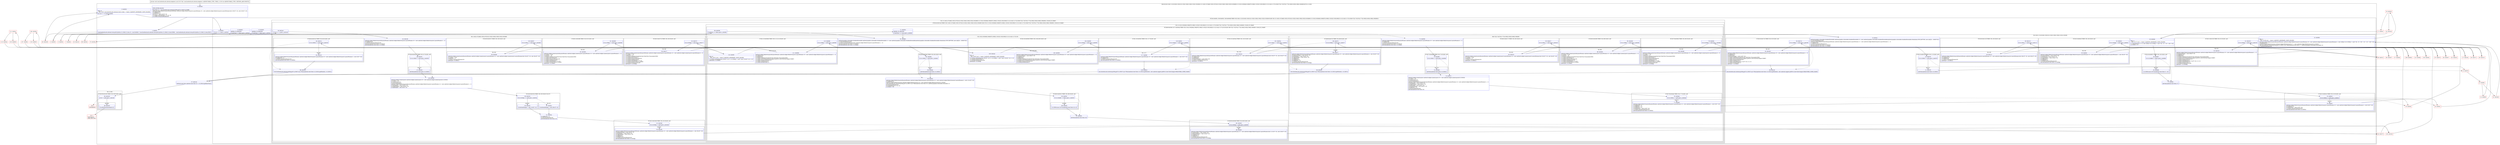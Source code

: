 digraph "CFG forcom.facebook.ads.internal.adapters.l.a(I)V" {
subgraph cluster_Region_817082375 {
label = "R(6:0|1|3|(12:9|(1:11)|15|18|(1:20)|21|(1:23)|(1:26)|(1:29)|(1:32)|(1:35)|36)(1:(11:45|(1:47)|48|(1:50)(1:67)|51|(1:53)|(1:56)|(1:59)|(1:62)|(1:65)|66)(1:(11:91|(1:93)|94|(1:96)|97|(1:99)|(1:102)|(2:105|108)|(2:111|114)|(1:117)|118)(9:72|(1:74)|75|(1:77)|(1:80)|(1:83)|(1:86)|(1:89)|90)))|37|(1:(1:39)))";
node [shape=record,color=blue];
Node_0 [shape=record,label="{0\:\ 0x0000|MTH_ENTER_BLOCK\l|float float r3 = com.facebook.ads.internal.p026q.p027a.C0927x.f1396b\landroid.widget.RelativeLayout$LayoutParams android.widget.RelativeLayout.LayoutParams r0 = new android.widget.RelativeLayout.LayoutParams((int) (56.0f * r3), (int) (56.0f * r3))\lr0.addRule(10)\lr0.addRule(11)\lint int r4 = (int) (16.0f * r3)\lr12.f566x.setPadding(r4, r4, r4, r4)\lr12.f566x.setLayoutParams(r0)\l}"];
Node_1 [shape=record,label="{1\:\ 0x0031|com.facebook.ads.internal.view.p041f.p044c.C1136d.C1144a r0 = mo10440h() ? com.facebook.ads.internal.view.p041f.p044c.C1136d.C1144a.f2089c : com.facebook.ads.internal.view.p041f.p044c.C1136d.C1144a.f2087a\l}"];
Node_3 [shape=record,label="{3\:\ 0x0035|PHI: r0 \l  PHI: (r0v3 com.facebook.ads.internal.view.f.c.d$a) =  binds: [] A[DONT_GENERATE, DONT_INLINE]\l|int int r1 = r12.f501b.getId()\l}"];
subgraph cluster_IfRegion_1654155801 {
label = "IF [B:4:0x003c, B:6:0x0042, B:8:0x0048] THEN: R(12:9|(1:11)|15|18|(1:20)|21|(1:23)|(1:26)|(1:29)|(1:32)|(1:35)|36) ELSE: R(1:(11:45|(1:47)|48|(1:50)(1:67)|51|(1:53)|(1:56)|(1:59)|(1:62)|(1:65)|66)(1:(11:91|(1:93)|94|(1:96)|97|(1:99)|(1:102)|(2:105|108)|(2:111|114)|(1:117)|118)(9:72|(1:74)|75|(1:77)|(1:80)|(1:83)|(1:86)|(1:89)|90)))";
node [shape=record,color=blue];
Node_4 [shape=record,label="{4\:\ 0x003c|if (r13 == 1) goto L_0x003e\l}"];
Node_6 [shape=record,label="{6\:\ 0x0042|ADDED_TO_REGION\l|if (m623m() != false) goto L_0x004a\l}"];
Node_8 [shape=record,label="{8\:\ 0x0048|ADDED_TO_REGION\l|if (m624n() != false) goto L_0x004a\l}"];
subgraph cluster_Region_778989608 {
label = "R(12:9|(1:11)|15|18|(1:20)|21|(1:23)|(1:26)|(1:29)|(1:32)|(1:35)|36)";
node [shape=record,color=blue];
Node_9 [shape=record,label="{9\:\ 0x004a|android.graphics.drawable.GradientDrawable android.graphics.drawable.GradientDrawable r5 = new android.graphics.drawable.GradientDrawable(android.graphics.drawable.GradientDrawable.Orientation.TOP_BOTTOM, new int[]\{0, \-15658735\})\lr5.setCornerRadius(0.0f)\landroid.widget.RelativeLayout$LayoutParams android.widget.RelativeLayout.LayoutParams r1 = new android.widget.RelativeLayout.LayoutParams(\-1, \-2)\lr1.addRule(10)\lr12.f501b.setLayoutParams(r1)\lm619a((android.view.View) r12.f501b)\lm619a((android.view.View) r12.f566x)\l}"];
subgraph cluster_IfRegion_34640592 {
label = "IF [B:10:0x0076] THEN: R(1:11) ELSE: null";
node [shape=record,color=blue];
Node_10 [shape=record,label="{10\:\ 0x0076|if (r12.f562t != null) goto L_0x0078\l}"];
subgraph cluster_Region_1709656847 {
label = "R(1:11)";
node [shape=record,color=blue];
Node_11 [shape=record,label="{11\:\ 0x0078|m619a((android.view.View) r12.f562t)\l}"];
}
}
Node_15 [shape=record,label="{15\:\ 0x0085|PHI: r1 \l  PHI: (r1v63 int) =  binds: [] A[DONT_GENERATE, DONT_INLINE]\l|android.widget.RelativeLayout$LayoutParams android.widget.RelativeLayout.LayoutParams r6 = new android.widget.RelativeLayout.LayoutParams(\-1, (int) (((float) ((r12.f558p != null ? 64 : 0) + 60 + 16 + 16 + 16)) * r3))\lr6.addRule(12)\landroid.widget.RelativeLayout android.widget.RelativeLayout r7 = new android.widget.RelativeLayout(r12.f503d)\lcom.facebook.ads.internal.p026q.p027a.C0927x.m1766a((android.view.View) r7, (android.graphics.drawable.Drawable) r5)\lr7.setLayoutParams(r6)\l}"];
Node_18 [shape=record,label="{18\:\ 0x00a9|PHI: r1 \l  PHI: (r1v74 int) =  binds: [] A[DONT_GENERATE, DONT_INLINE]\l|r7.setPadding(r4, 0, r4, (int) (((float) ((r12.f558p != null ? 64 : 0) + 16 + 16)) * r3))\lr12.f564v = r7\l}"];
subgraph cluster_IfRegion_946474534 {
label = "IF [B:19:0x00b7] THEN: R(1:20) ELSE: null";
node [shape=record,color=blue];
Node_19 [shape=record,label="{19\:\ 0x00b7|if (r12.f548B == false) goto L_0x00b9\l}"];
subgraph cluster_Region_917244316 {
label = "R(1:20)";
node [shape=record,color=blue];
Node_20 [shape=record,label="{20\:\ 0x00b9|r12.f565w.mo11337a((android.view.View) r7, r0)\l}"];
}
}
Node_21 [shape=record,label="{21\:\ 0x00be|m619a((android.view.View) r7)\l}"];
subgraph cluster_IfRegion_428041104 {
label = "IF [B:22:0x00c3] THEN: R(1:23) ELSE: null";
node [shape=record,color=blue];
Node_22 [shape=record,label="{22\:\ 0x00c3|if (r12.f563u != null) goto L_0x00c5\l}"];
subgraph cluster_Region_1455166020 {
label = "R(1:23)";
node [shape=record,color=blue];
Node_23 [shape=record,label="{23\:\ 0x00c5|android.widget.RelativeLayout$LayoutParams android.widget.RelativeLayout.LayoutParams r0 = new android.widget.RelativeLayout.LayoutParams(\-1, (int) (6.0f * r3))\lr0.addRule(12)\lr0.topMargin = (int) (\-6.0f * r3)\lr12.f563u.setLayoutParams(r0)\lm619a((android.view.View) r12.f563u)\l}"];
}
}
subgraph cluster_IfRegion_520352866 {
label = "IF [B:25:0x00e3] THEN: R(1:26) ELSE: null";
node [shape=record,color=blue];
Node_25 [shape=record,label="{25\:\ 0x00e3|if (r12.f558p != null) goto L_0x00e5\l}"];
subgraph cluster_Region_1129925265 {
label = "R(1:26)";
node [shape=record,color=blue];
Node_26 [shape=record,label="{26\:\ 0x00e5|android.widget.RelativeLayout$LayoutParams android.widget.RelativeLayout.LayoutParams r0 = new android.widget.RelativeLayout.LayoutParams(\-1, (int) (64.0f * r3))\lr0.bottomMargin = (int) (16.0f * r3)\lr0.leftMargin = (int) (16.0f * r3)\lr0.rightMargin = (int) (16.0f * r3)\lr0.addRule(1)\lr0.addRule(12)\lr12.f558p.setLayoutParams(r0)\lm619a((android.view.View) r12.f558p)\l}"];
}
}
subgraph cluster_IfRegion_1088650174 {
label = "IF [B:28:0x0110] THEN: R(1:29) ELSE: null";
node [shape=record,color=blue];
Node_28 [shape=record,label="{28\:\ 0x0110|if (r12.f561s != null) goto L_0x0112\l}"];
subgraph cluster_Region_1850206581 {
label = "R(1:29)";
node [shape=record,color=blue];
Node_29 [shape=record,label="{29\:\ 0x0112|android.widget.RelativeLayout$LayoutParams android.widget.RelativeLayout.LayoutParams r0 = new android.widget.RelativeLayout.LayoutParams((int) (60.0f * r3), (int) (60.0f * r3))\lr0.addRule(12)\lr0.addRule(9)\lr12.f561s.setLayoutParams(r0)\lm620a(r7, r12.f561s)\l}"];
}
}
subgraph cluster_IfRegion_680548026 {
label = "IF [B:31:0x0133] THEN: R(1:32) ELSE: null";
node [shape=record,color=blue];
Node_31 [shape=record,label="{31\:\ 0x0133|if (r12.f559q != null) goto L_0x0135\l}"];
subgraph cluster_Region_863316901 {
label = "R(1:32)";
node [shape=record,color=blue];
Node_32 [shape=record,label="{32\:\ 0x0135|android.widget.RelativeLayout$LayoutParams android.widget.RelativeLayout.LayoutParams r0 = new android.widget.RelativeLayout.LayoutParams(\-1, \-2)\lr0.bottomMargin = (int) (36.0f * r3)\lr0.addRule(12)\lr0.addRule(9)\lr12.f559q.setEllipsize(android.text.TextUtils.TruncateAt.END)\lr12.f559q.setGravity(android.support.p000v4.view.GravityCompat.START)\lr12.f559q.setLayoutParams(r0)\lr12.f559q.setMaxLines(1)\lr12.f559q.setPadding((int) (72.0f * r3), 0, 0, 0)\lr12.f559q.setTextColor(\-1)\lr12.f559q.setTextSize(18.0f)\lm620a(r7, r12.f559q)\l}"];
}
}
subgraph cluster_IfRegion_705507291 {
label = "IF [B:34:0x017e] THEN: R(1:35) ELSE: null";
node [shape=record,color=blue];
Node_34 [shape=record,label="{34\:\ 0x017e|if (r12.f560r != null) goto L_0x0180\l}"];
subgraph cluster_Region_91042237 {
label = "R(1:35)";
node [shape=record,color=blue];
Node_35 [shape=record,label="{35\:\ 0x0180|android.widget.RelativeLayout$LayoutParams android.widget.RelativeLayout.LayoutParams r0 = new android.widget.RelativeLayout.LayoutParams(\-1, \-2)\lr0.addRule(12)\lr0.addRule(9)\lr0.bottomMargin = (int) (4.0f * r3)\lr12.f560r.setEllipsize(android.text.TextUtils.TruncateAt.END)\lr12.f560r.setGravity(android.support.p000v4.view.GravityCompat.START)\lr12.f560r.setLayoutParams(r0)\lr12.f560r.setMaxLines(1)\lr12.f560r.setPadding((int) (72.0f * r3), 0, 0, 0)\lr12.f560r.setTextColor(\-1)\lm620a(r7, r12.f560r)\l}"];
}
}
Node_36 [shape=record,label="{36\:\ 0x01c0|com.facebook.ads.internal.p026q.p027a.C0927x.m1765a((android.view.View) r12.f501b.getParent(), (int) android.support.p000v4.view.ViewCompat.MEASURED_STATE_MASK)\l}"];
}
subgraph cluster_Region_716008988 {
label = "R(1:(11:45|(1:47)|48|(1:50)(1:67)|51|(1:53)|(1:56)|(1:59)|(1:62)|(1:65)|66)(1:(11:91|(1:93)|94|(1:96)|97|(1:99)|(1:102)|(2:105|108)|(2:111|114)|(1:117)|118)(9:72|(1:74)|75|(1:77)|(1:80)|(1:83)|(1:86)|(1:89)|90))) | ELSE_IF_CHAIN\l";
node [shape=record,color=blue];
subgraph cluster_IfRegion_1908989564 {
label = "IF [B:44:0x01e4] THEN: R(11:45|(1:47)|48|(1:50)(1:67)|51|(1:53)|(1:56)|(1:59)|(1:62)|(1:65)|66) ELSE: R(1:(11:91|(1:93)|94|(1:96)|97|(1:99)|(1:102)|(2:105|108)|(2:111|114)|(1:117)|118)(9:72|(1:74)|75|(1:77)|(1:80)|(1:83)|(1:86)|(1:89)|90)) | ELSE_IF_CHAIN\l";
node [shape=record,color=blue];
Node_44 [shape=record,label="{44\:\ 0x01e4|if (r13 == 1) goto L_0x01e6\l}"];
subgraph cluster_Region_208272963 {
label = "R(11:45|(1:47)|48|(1:50)(1:67)|51|(1:53)|(1:56)|(1:59)|(1:62)|(1:65)|66)";
node [shape=record,color=blue];
Node_45 [shape=record,label="{45\:\ 0x01e6|android.widget.RelativeLayout$LayoutParams android.widget.RelativeLayout.LayoutParams r0 = new android.widget.RelativeLayout.LayoutParams(\-1, \-2)\lr0.addRule(10)\lr12.f501b.setLayoutParams(r0)\lm619a((android.view.View) r12.f501b)\lm619a((android.view.View) r12.f566x)\l}"];
subgraph cluster_IfRegion_1531409273 {
label = "IF [B:46:0x0201] THEN: R(1:47) ELSE: null";
node [shape=record,color=blue];
Node_46 [shape=record,label="{46\:\ 0x0201|if (r12.f562t != null) goto L_0x0203\l}"];
subgraph cluster_Region_410512445 {
label = "R(1:47)";
node [shape=record,color=blue];
Node_47 [shape=record,label="{47\:\ 0x0203|m619a((android.view.View) r12.f562t)\l}"];
}
}
Node_48 [shape=record,label="{48\:\ 0x0208|android.widget.LinearLayout android.widget.LinearLayout r0 = new android.widget.LinearLayout(r12.f503d)\lr12.f564v = r0\lr0.setGravity(112)\lr0.setOrientation(1)\landroid.widget.RelativeLayout$LayoutParams android.widget.RelativeLayout.LayoutParams r4 = new android.widget.RelativeLayout.LayoutParams(\-1, \-1)\lr4.leftMargin = (int) (33.0f * r3)\lr4.rightMargin = (int) (33.0f * r3)\lr4.topMargin = (int) (8.0f * r3)\l}"];
subgraph cluster_IfRegion_1508617377 {
label = "IF [B:49:0x0233] THEN: R(1:50) ELSE: R(1:67)";
node [shape=record,color=blue];
Node_49 [shape=record,label="{49\:\ 0x0233|if (r12.f558p == null) goto L_0x0235\l}"];
subgraph cluster_Region_1572123386 {
label = "R(1:50)";
node [shape=record,color=blue];
Node_50 [shape=record,label="{50\:\ 0x0235|r4.bottomMargin = (int) (16.0f * r3)\l}"];
}
subgraph cluster_Region_1191609066 {
label = "R(1:67)";
node [shape=record,color=blue];
Node_67 [shape=record,label="{67\:\ 0x033c|r4.bottomMargin = (int) (80.0f * r3)\l}"];
}
}
Node_51 [shape=record,label="{51\:\ 0x023a|r4.addRule(3, r1)\lr0.setLayoutParams(r4)\lm619a((android.view.View) r0)\l}"];
subgraph cluster_IfRegion_1860678366 {
label = "IF [B:52:0x0246] THEN: R(1:53) ELSE: null";
node [shape=record,color=blue];
Node_52 [shape=record,label="{52\:\ 0x0246|if (r12.f558p != null) goto L_0x0248\l}"];
subgraph cluster_Region_730510190 {
label = "R(1:53)";
node [shape=record,color=blue];
Node_53 [shape=record,label="{53\:\ 0x0248|android.widget.RelativeLayout$LayoutParams android.widget.RelativeLayout.LayoutParams r4 = new android.widget.RelativeLayout.LayoutParams(\-1, (int) (64.0f * r3))\lr4.bottomMargin = (int) (16.0f * r3)\lr4.leftMargin = (int) (33.0f * r3)\lr4.rightMargin = (int) (33.0f * r3)\lr4.addRule(1)\lr4.addRule(12)\lr12.f558p.setLayoutParams(r4)\lm619a((android.view.View) r12.f558p)\l}"];
}
}
subgraph cluster_IfRegion_249284800 {
label = "IF [B:55:0x0275] THEN: R(1:56) ELSE: null";
node [shape=record,color=blue];
Node_55 [shape=record,label="{55\:\ 0x0275|if (r12.f559q != null) goto L_0x0277\l}"];
subgraph cluster_Region_1834058781 {
label = "R(1:56)";
node [shape=record,color=blue];
Node_56 [shape=record,label="{56\:\ 0x0277|android.widget.LinearLayout$LayoutParams android.widget.LinearLayout.LayoutParams r4 = new android.widget.LinearLayout.LayoutParams(\-2, \-2)\lr4.weight = 2.0f\lr4.gravity = 17\lr12.f559q.setEllipsize(android.text.TextUtils.TruncateAt.END)\lr12.f559q.setGravity(17)\lr12.f559q.setLayoutParams(r4)\lr12.f559q.setMaxLines(2)\lr12.f559q.setPadding(0, 0, 0, 0)\lr12.f559q.setTextColor(r12.f568z)\lr12.f559q.setTextSize(24.0f)\lm620a(r0, r12.f559q)\l}"];
}
}
subgraph cluster_IfRegion_703257378 {
label = "IF [B:58:0x02b7] THEN: R(1:59) ELSE: null";
node [shape=record,color=blue];
Node_58 [shape=record,label="{58\:\ 0x02b7|if (r12.f561s != null) goto L_0x02b9\l}"];
subgraph cluster_Region_1750256570 {
label = "R(1:59)";
node [shape=record,color=blue];
Node_59 [shape=record,label="{59\:\ 0x02b9|android.widget.LinearLayout$LayoutParams android.widget.LinearLayout.LayoutParams r4 = new android.widget.LinearLayout.LayoutParams((int) (64.0f * r3), (int) (64.0f * r3))\lr4.weight = 0.0f\lr4.gravity = 17\lr12.f561s.setLayoutParams(r4)\lm620a(r0, r12.f561s)\l}"];
}
}
subgraph cluster_IfRegion_769717274 {
label = "IF [B:61:0x02d9] THEN: R(1:62) ELSE: null";
node [shape=record,color=blue];
Node_61 [shape=record,label="{61\:\ 0x02d9|if (r12.f560r != null) goto L_0x02db\l}"];
subgraph cluster_Region_1583742800 {
label = "R(1:62)";
node [shape=record,color=blue];
Node_62 [shape=record,label="{62\:\ 0x02db|android.widget.LinearLayout$LayoutParams android.widget.LinearLayout.LayoutParams r4 = new android.widget.LinearLayout.LayoutParams(\-1, \-2)\lr4.weight = 2.0f\lr4.gravity = 16\lr12.f560r.setEllipsize(android.text.TextUtils.TruncateAt.END)\lr12.f560r.setGravity(16)\lr12.f560r.setLayoutParams(r4)\lr12.f560r.setMaxLines(2)\lr12.f560r.setPadding(0, 0, 0, 0)\lr12.f560r.setTextColor(r12.f568z)\lm620a(r0, r12.f560r)\l}"];
}
}
subgraph cluster_IfRegion_2118308410 {
label = "IF [B:64:0x0314] THEN: R(1:65) ELSE: null";
node [shape=record,color=blue];
Node_64 [shape=record,label="{64\:\ 0x0314|if (r12.f563u != null) goto L_0x0316\l}"];
subgraph cluster_Region_269059880 {
label = "R(1:65)";
node [shape=record,color=blue];
Node_65 [shape=record,label="{65\:\ 0x0316|android.widget.RelativeLayout$LayoutParams android.widget.RelativeLayout.LayoutParams r0 = new android.widget.RelativeLayout.LayoutParams(\-1, (int) (6.0f * r3))\lr0.addRule(3, r1)\lr12.f563u.setLayoutParams(r0)\lm619a((android.view.View) r12.f563u)\l}"];
}
}
Node_66 [shape=record,label="{66\:\ 0x032d|com.facebook.ads.internal.p026q.p027a.C0927x.m1765a((android.view.View) r12.f501b.getParent(), r12.f567y)\l}"];
}
subgraph cluster_Region_772770042 {
label = "R(1:(11:91|(1:93)|94|(1:96)|97|(1:99)|(1:102)|(2:105|108)|(2:111|114)|(1:117)|118)(9:72|(1:74)|75|(1:77)|(1:80)|(1:83)|(1:86)|(1:89)|90)) | ELSE_IF_CHAIN\l";
node [shape=record,color=blue];
subgraph cluster_IfRegion_1363371474 {
label = "IF [B:69:0x0348, B:71:0x034e] THEN: R(11:91|(1:93)|94|(1:96)|97|(1:99)|(1:102)|(2:105|108)|(2:111|114)|(1:117)|118) ELSE: R(9:72|(1:74)|75|(1:77)|(1:80)|(1:83)|(1:86)|(1:89)|90) | ELSE_IF_CHAIN\l";
node [shape=record,color=blue];
Node_69 [shape=record,label="{69\:\ 0x0348|if (m625o() == false) goto L_0x04b3\l}"];
Node_71 [shape=record,label="{71\:\ 0x034e|ADDED_TO_REGION\l|if (m624n() == true) goto L_0x04b3\l}"];
subgraph cluster_Region_1667974673 {
label = "R(11:91|(1:93)|94|(1:96)|97|(1:99)|(1:102)|(2:105|108)|(2:111|114)|(1:117)|118)";
node [shape=record,color=blue];
Node_91 [shape=record,label="{91\:\ 0x04b3|android.graphics.drawable.GradientDrawable android.graphics.drawable.GradientDrawable r1 = new android.graphics.drawable.GradientDrawable(android.graphics.drawable.GradientDrawable.Orientation.TOP_BOTTOM, new int[]\{0, \-15658735\})\lr1.setCornerRadius(0.0f)\lr12.f501b.setLayoutParams(new android.widget.RelativeLayout.LayoutParams(\-1, \-1))\lm619a((android.view.View) r12.f501b)\lm619a((android.view.View) r12.f566x)\l}"];
subgraph cluster_IfRegion_2074680260 {
label = "IF [B:92:0x04da] THEN: R(1:93) ELSE: null";
node [shape=record,color=blue];
Node_92 [shape=record,label="{92\:\ 0x04da|if (r12.f562t != null) goto L_0x04dc\l}"];
subgraph cluster_Region_319997321 {
label = "R(1:93)";
node [shape=record,color=blue];
Node_93 [shape=record,label="{93\:\ 0x04dc|m619a((android.view.View) r12.f562t)\l}"];
}
}
Node_94 [shape=record,label="{94\:\ 0x04e1|android.widget.RelativeLayout$LayoutParams android.widget.RelativeLayout.LayoutParams r5 = new android.widget.RelativeLayout.LayoutParams(\-1, (int) (124.0f * r3))\lr5.addRule(12)\landroid.widget.RelativeLayout android.widget.RelativeLayout r6 = new android.widget.RelativeLayout(r12.f503d)\lcom.facebook.ads.internal.p026q.p027a.C0927x.m1766a((android.view.View) r6, (android.graphics.drawable.Drawable) r1)\lr6.setLayoutParams(r5)\lr6.setPadding(r4, 0, r4, r4)\lr12.f564v = r6\l}"];
subgraph cluster_IfRegion_1099487049 {
label = "IF [B:95:0x0501] THEN: R(1:96) ELSE: null";
node [shape=record,color=blue];
Node_95 [shape=record,label="{95\:\ 0x0501|if (r12.f548B == false) goto L_0x0503\l}"];
subgraph cluster_Region_1770738054 {
label = "R(1:96)";
node [shape=record,color=blue];
Node_96 [shape=record,label="{96\:\ 0x0503|r12.f565w.mo11337a((android.view.View) r6, r0)\l}"];
}
}
Node_97 [shape=record,label="{97\:\ 0x0508|m619a((android.view.View) r6)\l}"];
subgraph cluster_IfRegion_187651935 {
label = "IF [B:98:0x050d] THEN: R(1:99) ELSE: null";
node [shape=record,color=blue];
Node_98 [shape=record,label="{98\:\ 0x050d|if (r12.f558p != null) goto L_0x050f\l}"];
subgraph cluster_Region_486840529 {
label = "R(1:99)";
node [shape=record,color=blue];
Node_99 [shape=record,label="{99\:\ 0x050f|android.widget.RelativeLayout$LayoutParams android.widget.RelativeLayout.LayoutParams r0 = new android.widget.RelativeLayout.LayoutParams((int) (110.0f * r3), (int) (56.0f * r3))\lr0.rightMargin = (int) (16.0f * r3)\lr0.bottomMargin = (int) (16.0f * r3)\lr0.addRule(12)\lr0.addRule(11)\lr12.f558p.setLayoutParams(r0)\lm619a((android.view.View) r12.f558p)\l}"];
}
}
subgraph cluster_IfRegion_946543301 {
label = "IF [B:101:0x053a] THEN: R(1:102) ELSE: null";
node [shape=record,color=blue];
Node_101 [shape=record,label="{101\:\ 0x053a|if (r12.f561s != null) goto L_0x053c\l}"];
subgraph cluster_Region_1677037520 {
label = "R(1:102)";
node [shape=record,color=blue];
Node_102 [shape=record,label="{102\:\ 0x053c|android.widget.RelativeLayout$LayoutParams android.widget.RelativeLayout.LayoutParams r0 = new android.widget.RelativeLayout.LayoutParams((int) (64.0f * r3), (int) (64.0f * r3))\lr0.addRule(12)\lr0.addRule(9)\lr0.bottomMargin = (int) (8.0f * r3)\lr12.f561s.setLayoutParams(r0)\lm620a(r6, r12.f561s)\l}"];
}
}
subgraph cluster_IfRegion_1037086412 {
label = "IF [B:104:0x0563] THEN: R(2:105|108) ELSE: null";
node [shape=record,color=blue];
Node_104 [shape=record,label="{104\:\ 0x0563|if (r12.f559q != null) goto L_0x0565\l}"];
subgraph cluster_Region_1067017281 {
label = "R(2:105|108)";
node [shape=record,color=blue];
Node_105 [shape=record,label="{105\:\ 0x0565|android.widget.RelativeLayout$LayoutParams android.widget.RelativeLayout.LayoutParams r0 = new android.widget.RelativeLayout.LayoutParams(\-1, \-2)\lr0.bottomMargin = (int) (48.0f * r3)\lr0.addRule(12)\lr0.addRule(9)\lr12.f559q.setEllipsize(android.text.TextUtils.TruncateAt.END)\lr12.f559q.setGravity(android.support.p000v4.view.GravityCompat.START)\lr12.f559q.setLayoutParams(r0)\lr12.f559q.setMaxLines(1)\l}"];
Node_108 [shape=record,label="{108\:\ 0x05a0|PHI: r0 \l  PHI: (r0v32 int) =  binds: [] A[DONT_GENERATE, DONT_INLINE]\l|r12.f559q.setPadding((int) (80.0f * r3), 0, r12.f558p != null ? (int) (126.0f * r3) : 0, 0)\lr12.f559q.setTextColor(\-1)\lr12.f559q.setTextSize(24.0f)\lm620a(r6, r12.f559q)\l}"];
}
}
subgraph cluster_IfRegion_979702944 {
label = "IF [B:110:0x05b6] THEN: R(2:111|114) ELSE: null";
node [shape=record,color=blue];
Node_110 [shape=record,label="{110\:\ 0x05b6|if (r12.f560r != null) goto L_0x05b8\l}"];
subgraph cluster_Region_117171821 {
label = "R(2:111|114)";
node [shape=record,color=blue];
Node_111 [shape=record,label="{111\:\ 0x05b8|android.widget.RelativeLayout$LayoutParams android.widget.RelativeLayout.LayoutParams r0 = new android.widget.RelativeLayout.LayoutParams(\-1, \-2)\lr0.addRule(12)\lr0.addRule(9)\lr12.f560r.setEllipsize(android.text.TextUtils.TruncateAt.END)\lr12.f560r.setGravity(android.support.p000v4.view.GravityCompat.START)\lr12.f560r.setLayoutParams(r0)\lr12.f560r.setMaxLines(2)\lr12.f560r.setTextColor(\-1)\l}"];
Node_114 [shape=record,label="{114\:\ 0x05f2|PHI: r0 \l  PHI: (r0v21 int) =  binds: [] A[DONT_GENERATE, DONT_INLINE]\l|r12.f560r.setPadding((int) (80.0f * r3), 0, r12.f558p != null ? (int) (126.0f * r3) : 0, 0)\lm620a(r6, r12.f560r)\l}"];
}
}
subgraph cluster_IfRegion_1266755868 {
label = "IF [B:116:0x05fc] THEN: R(1:117) ELSE: null";
node [shape=record,color=blue];
Node_116 [shape=record,label="{116\:\ 0x05fc|if (r12.f563u != null) goto L_0x05fe\l}"];
subgraph cluster_Region_1056973939 {
label = "R(1:117)";
node [shape=record,color=blue];
Node_117 [shape=record,label="{117\:\ 0x05fe|android.widget.RelativeLayout$LayoutParams android.widget.RelativeLayout.LayoutParams r0 = new android.widget.RelativeLayout.LayoutParams(\-1, (int) (6.0f * r3))\lr0.addRule(12)\lr12.f563u.setLayoutParams(r0)\lm619a((android.view.View) r12.f563u)\l}"];
}
}
Node_118 [shape=record,label="{118\:\ 0x0614|com.facebook.ads.internal.p026q.p027a.C0927x.m1765a((android.view.View) r12.f501b.getParent(), (int) android.support.p000v4.view.ViewCompat.MEASURED_STATE_MASK)\l}"];
}
subgraph cluster_Region_1891940172 {
label = "R(9:72|(1:74)|75|(1:77)|(1:80)|(1:83)|(1:86)|(1:89)|90)";
node [shape=record,color=blue];
Node_72 [shape=record,label="{72\:\ 0x0350|android.widget.RelativeLayout$LayoutParams android.widget.RelativeLayout.LayoutParams r0 = new android.widget.RelativeLayout.LayoutParams(\-2, \-1)\lr0.addRule(9)\lr12.f501b.setLayoutParams(r0)\lm619a((android.view.View) r12.f501b)\lm619a((android.view.View) r12.f566x)\l}"];
subgraph cluster_IfRegion_727494555 {
label = "IF [B:73:0x036b] THEN: R(1:74) ELSE: null";
node [shape=record,color=blue];
Node_73 [shape=record,label="{73\:\ 0x036b|if (r12.f562t != null) goto L_0x036d\l}"];
subgraph cluster_Region_331530994 {
label = "R(1:74)";
node [shape=record,color=blue];
Node_74 [shape=record,label="{74\:\ 0x036d|m619a((android.view.View) r12.f562t)\l}"];
}
}
Node_75 [shape=record,label="{75\:\ 0x0372|android.widget.LinearLayout android.widget.LinearLayout r0 = new android.widget.LinearLayout(r12.f503d)\lr12.f564v = r0\lr0.setGravity(112)\lr0.setOrientation(1)\landroid.widget.RelativeLayout$LayoutParams android.widget.RelativeLayout.LayoutParams r4 = new android.widget.RelativeLayout.LayoutParams(\-1, \-1)\lr4.leftMargin = (int) (16.0f * r3)\lr4.rightMargin = (int) (16.0f * r3)\lr4.topMargin = (int) (8.0f * r3)\lr4.bottomMargin = (int) (80.0f * r3)\lr4.addRule(1, r1)\lr0.setLayoutParams(r4)\lm619a((android.view.View) r0)\l}"];
subgraph cluster_IfRegion_17830974 {
label = "IF [B:76:0x03ab] THEN: R(1:77) ELSE: null";
node [shape=record,color=blue];
Node_76 [shape=record,label="{76\:\ 0x03ab|if (r12.f563u != null) goto L_0x03ad\l}"];
subgraph cluster_Region_67862137 {
label = "R(1:77)";
node [shape=record,color=blue];
Node_77 [shape=record,label="{77\:\ 0x03ad|android.widget.RelativeLayout$LayoutParams android.widget.RelativeLayout.LayoutParams r4 = new android.widget.RelativeLayout.LayoutParams(\-1, (int) (6.0f * r3))\lr4.addRule(5, r1)\lr4.addRule(7, r1)\lr4.addRule(3, r1)\lr4.topMargin = (int) (\-6.0f * r3)\lr12.f563u.setLayoutParams(r4)\lm619a((android.view.View) r12.f563u)\l}"];
}
}
subgraph cluster_IfRegion_1134236873 {
label = "IF [B:79:0x03d4] THEN: R(1:80) ELSE: null";
node [shape=record,color=blue];
Node_79 [shape=record,label="{79\:\ 0x03d4|if (r12.f559q != null) goto L_0x03d6\l}"];
subgraph cluster_Region_1700623964 {
label = "R(1:80)";
node [shape=record,color=blue];
Node_80 [shape=record,label="{80\:\ 0x03d6|android.widget.LinearLayout$LayoutParams android.widget.LinearLayout.LayoutParams r4 = new android.widget.LinearLayout.LayoutParams(\-2, \-2)\lr4.weight = 2.0f\lr4.gravity = 17\lr12.f559q.setEllipsize(android.text.TextUtils.TruncateAt.END)\lr12.f559q.setGravity(17)\lr12.f559q.setLayoutParams(r4)\lr12.f559q.setMaxLines(10)\lr12.f559q.setPadding(0, 0, 0, 0)\lr12.f559q.setTextColor(r12.f568z)\lr12.f559q.setTextSize(24.0f)\lm620a(r0, r12.f559q)\l}"];
}
}
subgraph cluster_IfRegion_225790806 {
label = "IF [B:82:0x0417] THEN: R(1:83) ELSE: null";
node [shape=record,color=blue];
Node_82 [shape=record,label="{82\:\ 0x0417|if (r12.f561s != null) goto L_0x0419\l}"];
subgraph cluster_Region_1570383899 {
label = "R(1:83)";
node [shape=record,color=blue];
Node_83 [shape=record,label="{83\:\ 0x0419|android.widget.LinearLayout$LayoutParams android.widget.LinearLayout.LayoutParams r4 = new android.widget.LinearLayout.LayoutParams((int) (64.0f * r3), (int) (64.0f * r3))\lr4.weight = 0.0f\lr4.gravity = 17\lr12.f561s.setLayoutParams(r4)\lm620a(r0, r12.f561s)\l}"];
}
}
subgraph cluster_IfRegion_145087832 {
label = "IF [B:85:0x0439] THEN: R(1:86) ELSE: null";
node [shape=record,color=blue];
Node_85 [shape=record,label="{85\:\ 0x0439|if (r12.f560r != null) goto L_0x043b\l}"];
subgraph cluster_Region_996641284 {
label = "R(1:86)";
node [shape=record,color=blue];
Node_86 [shape=record,label="{86\:\ 0x043b|android.widget.LinearLayout$LayoutParams android.widget.LinearLayout.LayoutParams r4 = new android.widget.LinearLayout.LayoutParams(\-1, \-2)\lr4.weight = 2.0f\lr4.gravity = 16\lr12.f560r.setEllipsize(android.text.TextUtils.TruncateAt.END)\lr12.f560r.setGravity(17)\lr12.f560r.setLayoutParams(r4)\lr12.f560r.setMaxLines(10)\lr12.f560r.setPadding(0, 0, 0, 0)\lr12.f560r.setTextColor(r12.f568z)\lm620a(r0, r12.f560r)\l}"];
}
}
subgraph cluster_IfRegion_160799126 {
label = "IF [B:88:0x0475] THEN: R(1:89) ELSE: null";
node [shape=record,color=blue];
Node_88 [shape=record,label="{88\:\ 0x0475|if (r12.f558p != null) goto L_0x0477\l}"];
subgraph cluster_Region_1661447271 {
label = "R(1:89)";
node [shape=record,color=blue];
Node_89 [shape=record,label="{89\:\ 0x0477|android.widget.RelativeLayout$LayoutParams android.widget.RelativeLayout.LayoutParams r0 = new android.widget.RelativeLayout.LayoutParams(\-1, (int) (64.0f * r3))\lr0.bottomMargin = (int) (16.0f * r3)\lr0.leftMargin = (int) (16.0f * r3)\lr0.rightMargin = (int) (16.0f * r3)\lr0.addRule(1)\lr0.addRule(12)\lr0.addRule(1, r1)\lr12.f558p.setLayoutParams(r0)\lm619a((android.view.View) r12.f558p)\l}"];
}
}
Node_90 [shape=record,label="{90\:\ 0x04a4|com.facebook.ads.internal.p026q.p027a.C0927x.m1765a((android.view.View) r12.f501b.getParent(), r12.f567y)\l}"];
}
}
}
}
}
}
Node_37 [shape=record,label="{37\:\ 0x01cd|android.view.View android.view.View r0 = r12.f501b.getRootView()\l}"];
subgraph cluster_Region_305396017 {
label = "R(1:(1:39))";
node [shape=record,color=blue];
subgraph cluster_IfRegion_1342479702 {
label = "IF [B:38:0x01d3] THEN: R(1:39) ELSE: null";
node [shape=record,color=blue];
Node_38 [shape=record,label="{38\:\ 0x01d3|if (r0 != null) goto L_0x01d5\l}"];
subgraph cluster_Region_1463028472 {
label = "R(1:39)";
node [shape=record,color=blue];
Node_39 [shape=record,label="{39\:\ 0x01d5|r0.setOnTouchListener(r12)\l}"];
}
}
}
}
Node_2 [shape=record,color=red,label="{2\:\ 0x0033}"];
Node_5 [shape=record,color=red,label="{5\:\ 0x003e}"];
Node_7 [shape=record,color=red,label="{7\:\ 0x0044}"];
Node_12 [shape=record,color=red,label="{12\:\ 0x007d}"];
Node_13 [shape=record,color=red,label="{13\:\ 0x0081}"];
Node_14 [shape=record,color=red,label="{14\:\ 0x0083}"];
Node_16 [shape=record,color=red,label="{16\:\ 0x00a5}"];
Node_17 [shape=record,color=red,label="{17\:\ 0x00a7}"];
Node_24 [shape=record,color=red,label="{24\:\ 0x00e1}"];
Node_27 [shape=record,color=red,label="{27\:\ 0x010e}"];
Node_30 [shape=record,color=red,label="{30\:\ 0x0131}"];
Node_33 [shape=record,color=red,label="{33\:\ 0x017c}"];
Node_40 [shape=record,color=red,label="{40\:\ 0x01d9}"];
Node_41 [shape=record,color=red,label="{41\:\ 0x01dd}"];
Node_42 [shape=record,color=red,label="{42\:\ 0x01e0}"];
Node_43 [shape=record,color=red,label="{43\:\ 0x01e3}"];
Node_54 [shape=record,color=red,label="{54\:\ 0x0273}"];
Node_57 [shape=record,color=red,label="{57\:\ 0x02b5}"];
Node_60 [shape=record,color=red,label="{60\:\ 0x02d7}"];
Node_63 [shape=record,color=red,label="{63\:\ 0x0312}"];
Node_68 [shape=record,color=red,label="{68\:\ 0x0344}"];
Node_70 [shape=record,color=red,label="{70\:\ 0x034a}"];
Node_78 [shape=record,color=red,label="{78\:\ 0x03d2}"];
Node_81 [shape=record,color=red,label="{81\:\ 0x0415}"];
Node_84 [shape=record,color=red,label="{84\:\ 0x0437}"];
Node_87 [shape=record,color=red,label="{87\:\ 0x0473}"];
Node_100 [shape=record,color=red,label="{100\:\ 0x0538}"];
Node_103 [shape=record,color=red,label="{103\:\ 0x0561}"];
Node_106 [shape=record,color=red,label="{106\:\ 0x059a}"];
Node_107 [shape=record,color=red,label="{107\:\ 0x059c}"];
Node_109 [shape=record,color=red,label="{109\:\ 0x05b4}"];
Node_112 [shape=record,color=red,label="{112\:\ 0x05ec}"];
Node_113 [shape=record,color=red,label="{113\:\ 0x05ee}"];
Node_115 [shape=record,color=red,label="{115\:\ 0x05fa}"];
Node_119 [shape=record,color=red,label="{119\:\ 0x0623}"];
Node_120 [shape=record,color=red,label="{120\:\ 0x0626}"];
Node_121 [shape=record,color=red,label="{121\:\ ?|SYNTHETIC\lORIG_RETURN\l}"];
Node_122 [shape=record,color=red,label="{122\:\ ?|SYNTHETIC\l}"];
MethodNode[shape=record,label="{private void com.facebook.ads.internal.adapters.l.a((r12v0 'this' com.facebook.ads.internal.adapters.l A[IMMUTABLE_TYPE, THIS]), (r13v0 int A[IMMUTABLE_TYPE, METHOD_ARGUMENT])) }"];
MethodNode -> Node_0;
Node_0 -> Node_1;
Node_1 -> Node_2;
Node_1 -> Node_40;
Node_3 -> Node_4;
Node_4 -> Node_5;
Node_4 -> Node_43[style=dashed];
Node_6 -> Node_7[style=dashed];
Node_6 -> Node_9;
Node_8 -> Node_9;
Node_8 -> Node_43[style=dashed];
Node_9 -> Node_10;
Node_10 -> Node_11;
Node_10 -> Node_12[style=dashed];
Node_11 -> Node_12;
Node_15 -> Node_16;
Node_18 -> Node_19;
Node_19 -> Node_20;
Node_19 -> Node_21[style=dashed];
Node_20 -> Node_21;
Node_21 -> Node_22;
Node_22 -> Node_23;
Node_22 -> Node_24[style=dashed];
Node_23 -> Node_24;
Node_25 -> Node_26;
Node_25 -> Node_27[style=dashed];
Node_26 -> Node_27;
Node_28 -> Node_29;
Node_28 -> Node_30[style=dashed];
Node_29 -> Node_30;
Node_31 -> Node_32;
Node_31 -> Node_33[style=dashed];
Node_32 -> Node_33;
Node_34 -> Node_35;
Node_34 -> Node_36[style=dashed];
Node_35 -> Node_36;
Node_36 -> Node_37;
Node_44 -> Node_45;
Node_44 -> Node_68[style=dashed];
Node_45 -> Node_46;
Node_46 -> Node_47;
Node_46 -> Node_48[style=dashed];
Node_47 -> Node_48;
Node_48 -> Node_49;
Node_49 -> Node_50;
Node_49 -> Node_67[style=dashed];
Node_50 -> Node_51;
Node_67 -> Node_51;
Node_51 -> Node_52;
Node_52 -> Node_53;
Node_52 -> Node_54[style=dashed];
Node_53 -> Node_54;
Node_55 -> Node_56;
Node_55 -> Node_57[style=dashed];
Node_56 -> Node_57;
Node_58 -> Node_59;
Node_58 -> Node_60[style=dashed];
Node_59 -> Node_60;
Node_61 -> Node_62;
Node_61 -> Node_63[style=dashed];
Node_62 -> Node_63;
Node_64 -> Node_65;
Node_64 -> Node_66[style=dashed];
Node_65 -> Node_66;
Node_66 -> Node_37;
Node_69 -> Node_70[style=dashed];
Node_69 -> Node_91;
Node_71 -> Node_72[style=dashed];
Node_71 -> Node_91;
Node_91 -> Node_92;
Node_92 -> Node_93;
Node_92 -> Node_94[style=dashed];
Node_93 -> Node_94;
Node_94 -> Node_95;
Node_95 -> Node_96;
Node_95 -> Node_97[style=dashed];
Node_96 -> Node_97;
Node_97 -> Node_98;
Node_98 -> Node_99;
Node_98 -> Node_100[style=dashed];
Node_99 -> Node_100;
Node_101 -> Node_102;
Node_101 -> Node_103[style=dashed];
Node_102 -> Node_103;
Node_104 -> Node_105;
Node_104 -> Node_109[style=dashed];
Node_105 -> Node_106;
Node_108 -> Node_109;
Node_110 -> Node_111;
Node_110 -> Node_115[style=dashed];
Node_111 -> Node_112;
Node_114 -> Node_115;
Node_116 -> Node_117;
Node_116 -> Node_118[style=dashed];
Node_117 -> Node_118;
Node_118 -> Node_37;
Node_72 -> Node_73;
Node_73 -> Node_74;
Node_73 -> Node_75[style=dashed];
Node_74 -> Node_75;
Node_75 -> Node_76;
Node_76 -> Node_77;
Node_76 -> Node_78[style=dashed];
Node_77 -> Node_78;
Node_79 -> Node_80;
Node_79 -> Node_81[style=dashed];
Node_80 -> Node_81;
Node_82 -> Node_83;
Node_82 -> Node_84[style=dashed];
Node_83 -> Node_84;
Node_85 -> Node_86;
Node_85 -> Node_87[style=dashed];
Node_86 -> Node_87;
Node_88 -> Node_89;
Node_88 -> Node_90[style=dashed];
Node_89 -> Node_90;
Node_90 -> Node_37;
Node_37 -> Node_38;
Node_38 -> Node_39;
Node_38 -> Node_122[style=dashed];
Node_39 -> Node_121;
Node_2 -> Node_3;
Node_5 -> Node_6;
Node_7 -> Node_8;
Node_12 -> Node_13;
Node_13 -> Node_14;
Node_13 -> Node_41;
Node_14 -> Node_15;
Node_16 -> Node_17;
Node_16 -> Node_42;
Node_17 -> Node_18;
Node_24 -> Node_25;
Node_27 -> Node_28;
Node_30 -> Node_31;
Node_33 -> Node_34;
Node_40 -> Node_3;
Node_41 -> Node_15;
Node_42 -> Node_18;
Node_43 -> Node_44;
Node_54 -> Node_55;
Node_57 -> Node_58;
Node_60 -> Node_61;
Node_63 -> Node_64;
Node_68 -> Node_69;
Node_70 -> Node_71;
Node_78 -> Node_79;
Node_81 -> Node_82;
Node_84 -> Node_85;
Node_87 -> Node_88;
Node_100 -> Node_101;
Node_103 -> Node_104;
Node_106 -> Node_107;
Node_106 -> Node_119;
Node_107 -> Node_108;
Node_109 -> Node_110;
Node_112 -> Node_113;
Node_112 -> Node_120;
Node_113 -> Node_114;
Node_115 -> Node_116;
Node_119 -> Node_108;
Node_120 -> Node_114;
}

